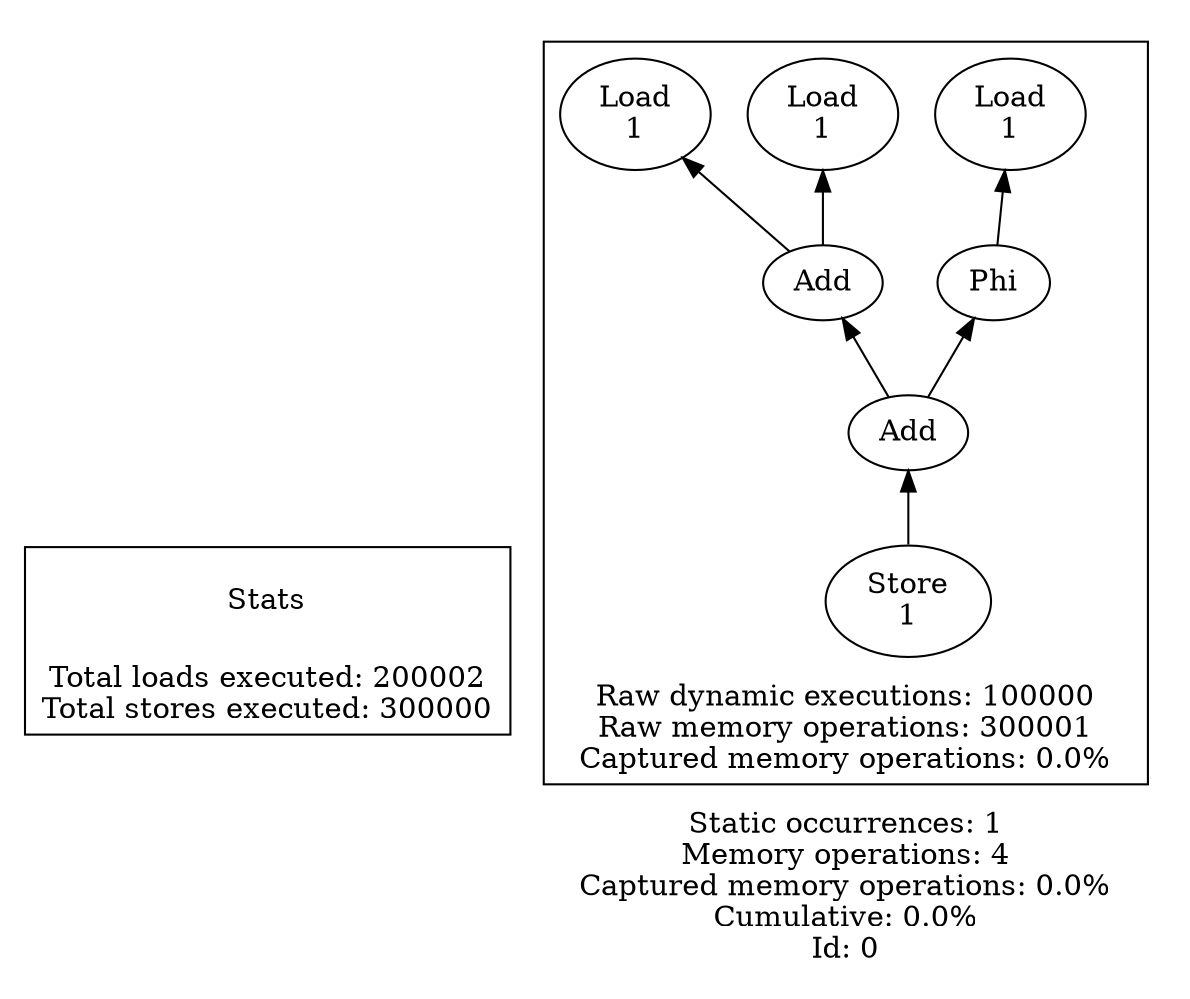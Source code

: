 strict digraph {
rankdir=BT
subgraph {
Stats [shape=plaintext]
cluster=true
label="Total loads executed: 200002\nTotal stores executed: 300000"
}
subgraph {
subgraph {
{
rank=max
"0_0" [shape=point style=invis]
}
"0_0_27" [label="Add"]
"0_0_24" [label="Load\n1"]
"0_0_27" -> "0_0_24"
"0_0_28" [label="Add"]
"0_0_22" [label="Phi"]
"0_0_28" -> "0_0_22"
"0_0_18" [label="Load\n1"]
"0_0_22" -> "0_0_18"
"0_0_26" [label="Load\n1"]
"0_0_27" -> "0_0_26"
"0_0_28" -> "0_0_27"
{
rank=min
"0_0_29" [label="Store\n1"]
}
"0_0_29" -> "0_0_28"
cluster=true
label="Raw dynamic executions: 100000\nRaw memory operations: 300001\nCaptured memory operations: 0.0%"
}
cluster=true
penwidth=0
label="Static occurrences: 1\nMemory operations: 4\nCaptured memory operations: 0.0%\nCumulative: 0.0%\nId: 0"
}
}
